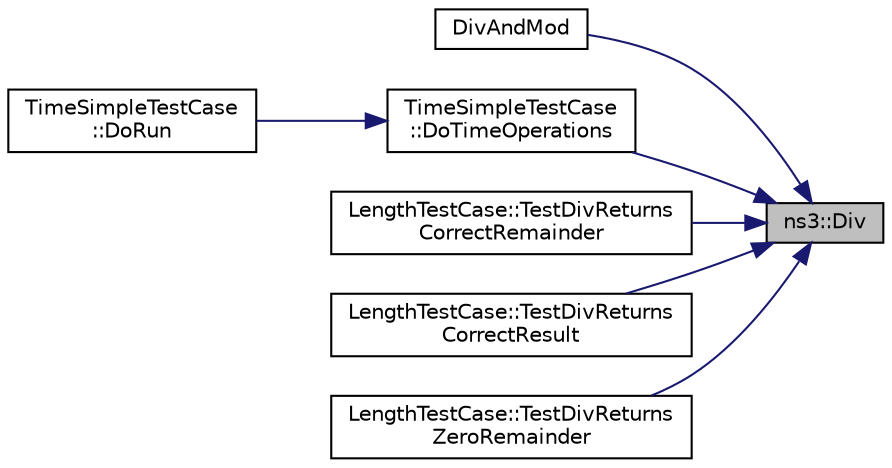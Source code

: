 digraph "ns3::Div"
{
 // LATEX_PDF_SIZE
  edge [fontname="Helvetica",fontsize="10",labelfontname="Helvetica",labelfontsize="10"];
  node [fontname="Helvetica",fontsize="10",shape=record];
  rankdir="RL";
  Node1 [label="ns3::Div",height=0.2,width=0.4,color="black", fillcolor="grey75", style="filled", fontcolor="black",tooltip="This function provides a string parsing method that does not rely on istream, which has been found to..."];
  Node1 -> Node2 [dir="back",color="midnightblue",fontsize="10",style="solid",fontname="Helvetica"];
  Node2 [label="DivAndMod",height=0.2,width=0.4,color="black", fillcolor="white", style="filled",URL="$length-example_8cc.html#abc2c07562dd2d7e4b66d41c8c2fe1290",tooltip=" "];
  Node1 -> Node3 [dir="back",color="midnightblue",fontsize="10",style="solid",fontname="Helvetica"];
  Node3 [label="TimeSimpleTestCase\l::DoTimeOperations",height=0.2,width=0.4,color="black", fillcolor="white", style="filled",URL="$class_time_simple_test_case.html#af63226fbe49f93a7a09fa6a573e938de",tooltip="Tests the Time Operations."];
  Node3 -> Node4 [dir="back",color="midnightblue",fontsize="10",style="solid",fontname="Helvetica"];
  Node4 [label="TimeSimpleTestCase\l::DoRun",height=0.2,width=0.4,color="black", fillcolor="white", style="filled",URL="$class_time_simple_test_case.html#a4420daddc0f37503638626397ec83f41",tooltip="Runs the Simple Time test case."];
  Node1 -> Node5 [dir="back",color="midnightblue",fontsize="10",style="solid",fontname="Helvetica"];
  Node5 [label="LengthTestCase::TestDivReturns\lCorrectRemainder",height=0.2,width=0.4,color="black", fillcolor="white", style="filled",URL="$class_length_test_case.html#a1b914b58975d7bc2f8b3b6b1db3884c2",tooltip="Test Div function."];
  Node1 -> Node6 [dir="back",color="midnightblue",fontsize="10",style="solid",fontname="Helvetica"];
  Node6 [label="LengthTestCase::TestDivReturns\lCorrectResult",height=0.2,width=0.4,color="black", fillcolor="white", style="filled",URL="$class_length_test_case.html#aa4703177014ae6e5af786eea72b4a98e",tooltip="Test Div function."];
  Node1 -> Node7 [dir="back",color="midnightblue",fontsize="10",style="solid",fontname="Helvetica"];
  Node7 [label="LengthTestCase::TestDivReturns\lZeroRemainder",height=0.2,width=0.4,color="black", fillcolor="white", style="filled",URL="$class_length_test_case.html#a1544835162df5b5841a6855ae8d4633f",tooltip="Test Div function."];
}
